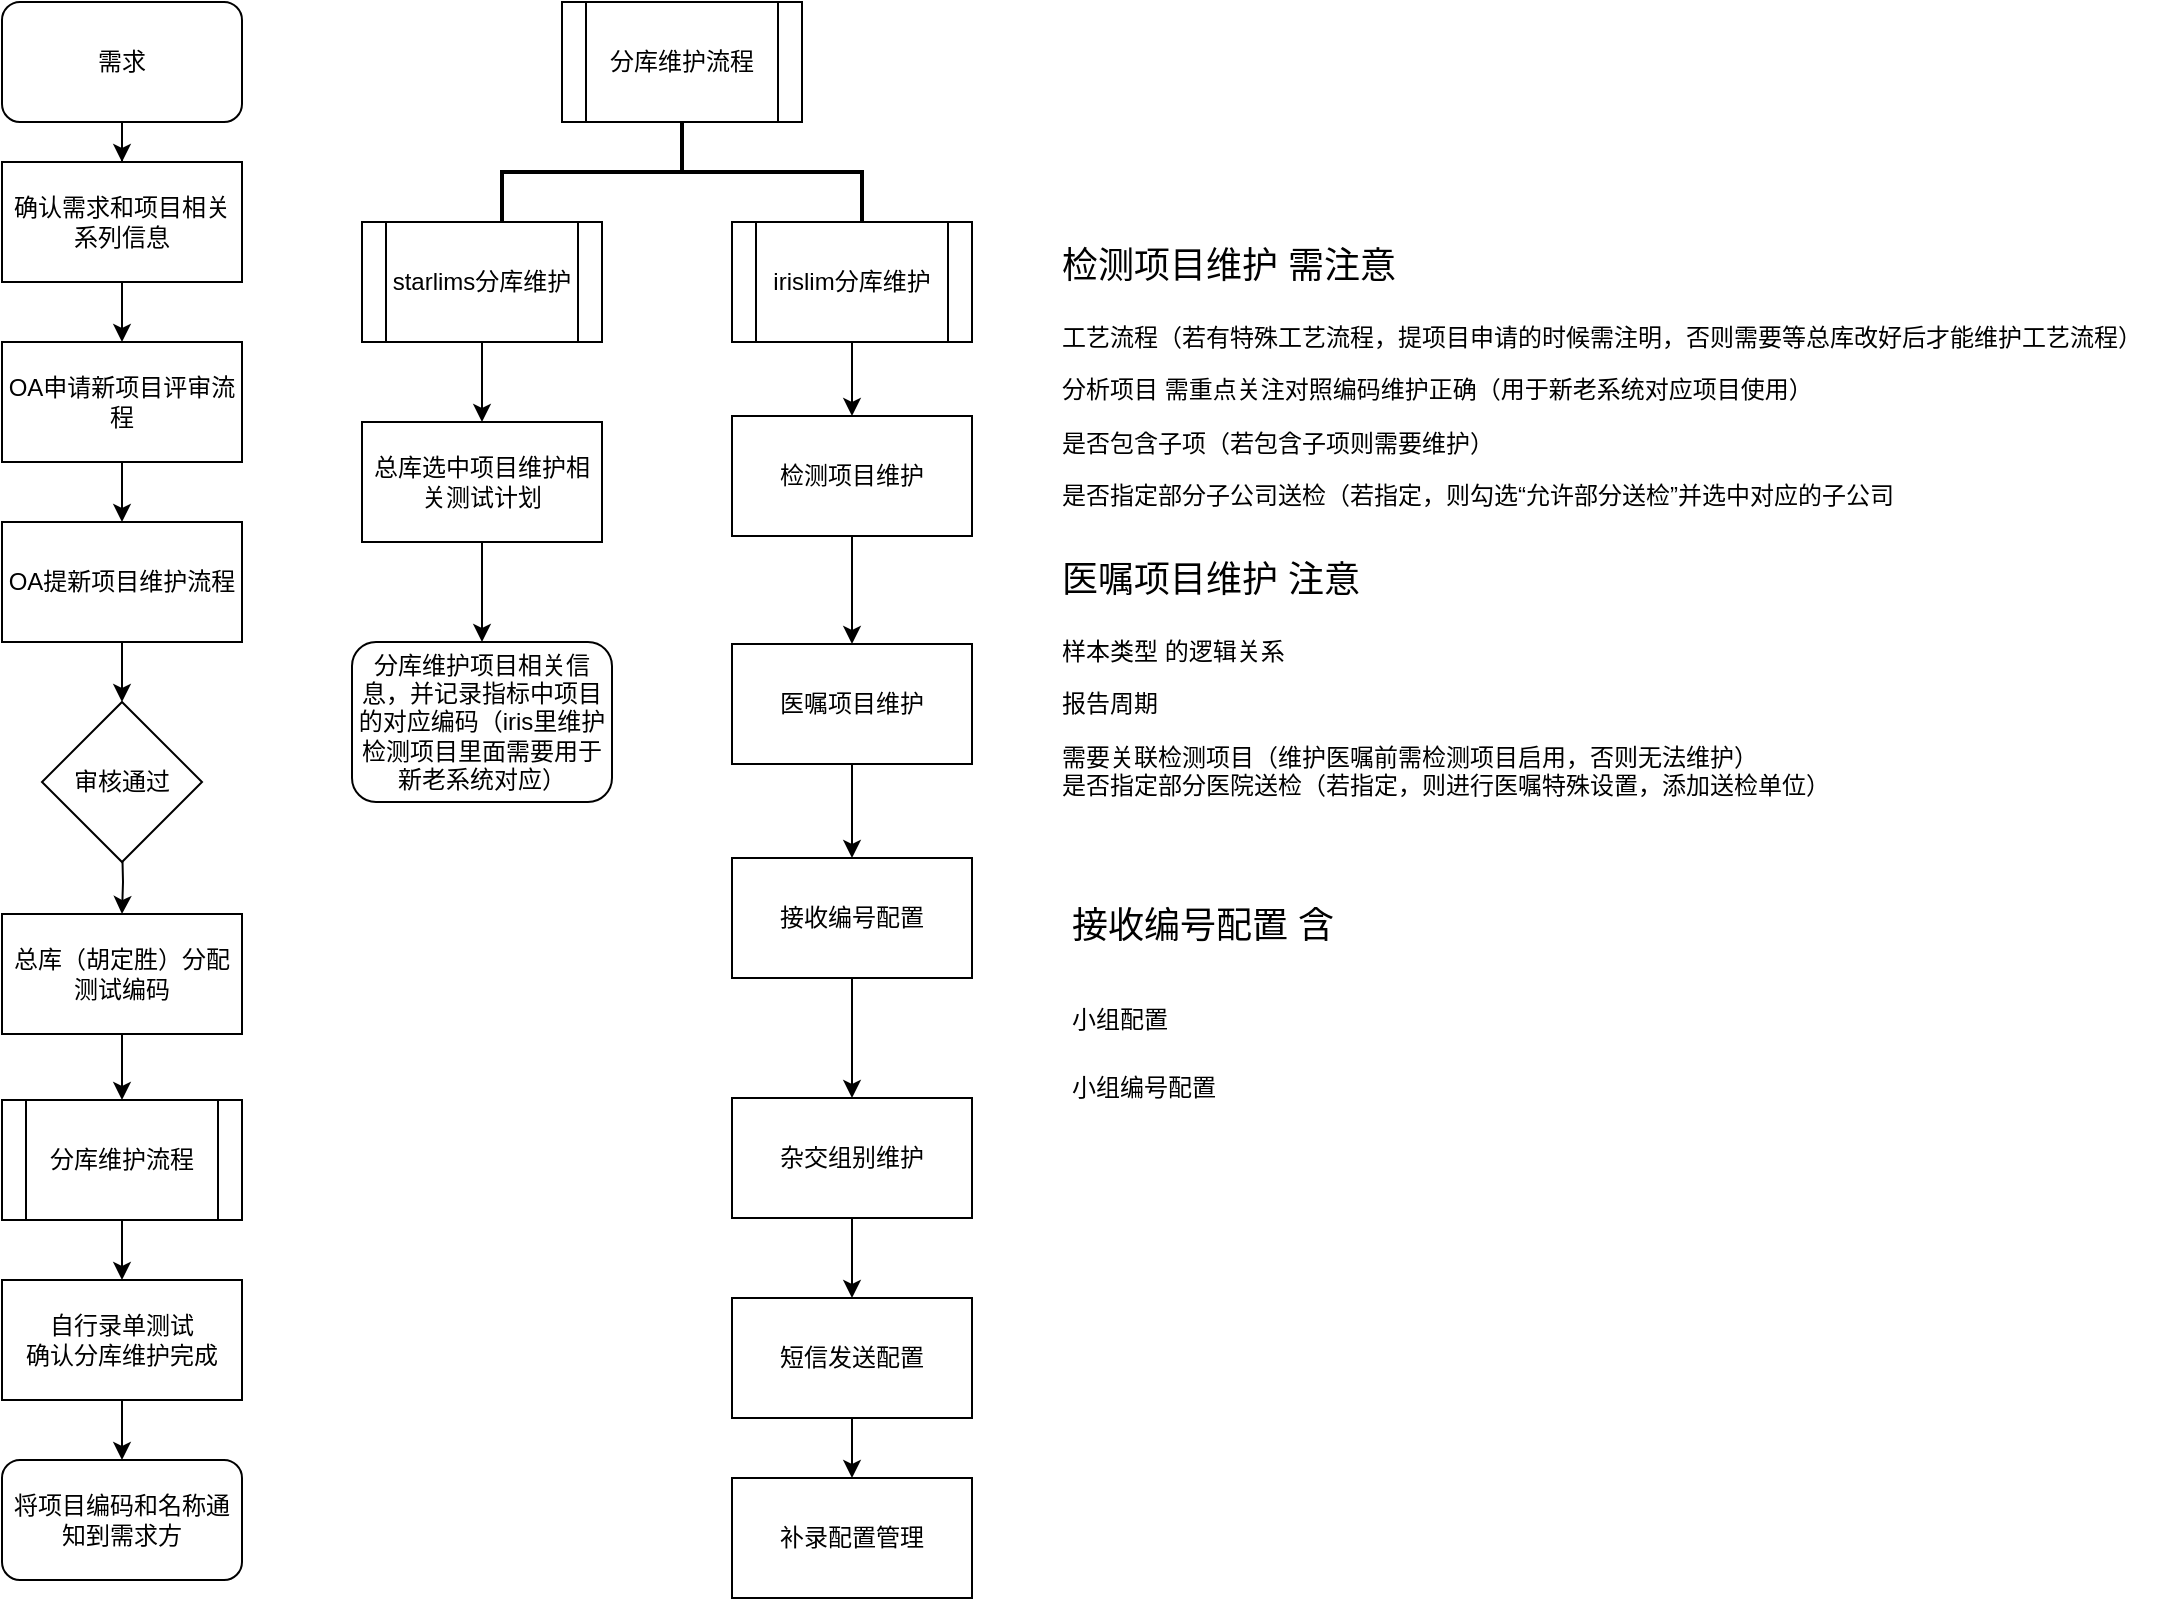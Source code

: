 <mxfile version="21.2.9" type="github">
  <diagram name="Page-1" id="8ce9d11a-91a2-4d17-14d8-a56ed91bf033">
    <mxGraphModel dx="2074" dy="1142" grid="1" gridSize="10" guides="1" tooltips="1" connect="1" arrows="1" fold="1" page="1" pageScale="1" pageWidth="1100" pageHeight="850" background="none" math="0" shadow="0">
      <root>
        <mxCell id="0" />
        <mxCell id="1" parent="0" />
        <mxCell id="kvP06SVsYaUnIYEFgwCU-11" style="edgeStyle=orthogonalEdgeStyle;rounded=0;orthogonalLoop=1;jettySize=auto;html=1;exitX=0.5;exitY=1;exitDx=0;exitDy=0;" edge="1" parent="1" source="kvP06SVsYaUnIYEFgwCU-1" target="kvP06SVsYaUnIYEFgwCU-4">
          <mxGeometry relative="1" as="geometry" />
        </mxCell>
        <mxCell id="kvP06SVsYaUnIYEFgwCU-1" value="需求" style="rounded=1;whiteSpace=wrap;html=1;" vertex="1" parent="1">
          <mxGeometry x="120" y="40" width="120" height="60" as="geometry" />
        </mxCell>
        <mxCell id="kvP06SVsYaUnIYEFgwCU-13" style="edgeStyle=orthogonalEdgeStyle;rounded=0;orthogonalLoop=1;jettySize=auto;html=1;exitX=0.5;exitY=1;exitDx=0;exitDy=0;" edge="1" parent="1" source="kvP06SVsYaUnIYEFgwCU-2" target="kvP06SVsYaUnIYEFgwCU-3">
          <mxGeometry relative="1" as="geometry" />
        </mxCell>
        <mxCell id="kvP06SVsYaUnIYEFgwCU-2" value="OA申请新项目评审流程" style="rounded=0;whiteSpace=wrap;html=1;" vertex="1" parent="1">
          <mxGeometry x="120" y="210" width="120" height="60" as="geometry" />
        </mxCell>
        <mxCell id="kvP06SVsYaUnIYEFgwCU-14" style="edgeStyle=orthogonalEdgeStyle;rounded=0;orthogonalLoop=1;jettySize=auto;html=1;exitX=0.5;exitY=1;exitDx=0;exitDy=0;" edge="1" parent="1" source="kvP06SVsYaUnIYEFgwCU-3" target="kvP06SVsYaUnIYEFgwCU-5">
          <mxGeometry relative="1" as="geometry" />
        </mxCell>
        <mxCell id="kvP06SVsYaUnIYEFgwCU-3" value="OA提新项目维护流程" style="rounded=0;whiteSpace=wrap;html=1;" vertex="1" parent="1">
          <mxGeometry x="120" y="300" width="120" height="60" as="geometry" />
        </mxCell>
        <mxCell id="kvP06SVsYaUnIYEFgwCU-12" style="edgeStyle=orthogonalEdgeStyle;rounded=0;orthogonalLoop=1;jettySize=auto;html=1;exitX=0.5;exitY=1;exitDx=0;exitDy=0;entryX=0.5;entryY=0;entryDx=0;entryDy=0;" edge="1" parent="1" source="kvP06SVsYaUnIYEFgwCU-4" target="kvP06SVsYaUnIYEFgwCU-2">
          <mxGeometry relative="1" as="geometry" />
        </mxCell>
        <mxCell id="kvP06SVsYaUnIYEFgwCU-4" value="确认需求和项目相关系列信息" style="rounded=0;whiteSpace=wrap;html=1;" vertex="1" parent="1">
          <mxGeometry x="120" y="120" width="120" height="60" as="geometry" />
        </mxCell>
        <mxCell id="kvP06SVsYaUnIYEFgwCU-15" style="edgeStyle=orthogonalEdgeStyle;rounded=0;orthogonalLoop=1;jettySize=auto;html=1;exitX=0.5;exitY=1;exitDx=0;exitDy=0;" edge="1" parent="1" target="kvP06SVsYaUnIYEFgwCU-6">
          <mxGeometry relative="1" as="geometry">
            <mxPoint x="180" y="459" as="sourcePoint" />
          </mxGeometry>
        </mxCell>
        <mxCell id="kvP06SVsYaUnIYEFgwCU-5" value="审核通过" style="rhombus;whiteSpace=wrap;html=1;" vertex="1" parent="1">
          <mxGeometry x="140" y="390" width="80" height="80" as="geometry" />
        </mxCell>
        <mxCell id="kvP06SVsYaUnIYEFgwCU-16" style="edgeStyle=orthogonalEdgeStyle;rounded=0;orthogonalLoop=1;jettySize=auto;html=1;exitX=0.5;exitY=1;exitDx=0;exitDy=0;" edge="1" parent="1" source="kvP06SVsYaUnIYEFgwCU-6" target="kvP06SVsYaUnIYEFgwCU-9">
          <mxGeometry relative="1" as="geometry" />
        </mxCell>
        <mxCell id="kvP06SVsYaUnIYEFgwCU-6" value="总库（胡定胜）分配测试编码" style="rounded=0;whiteSpace=wrap;html=1;" vertex="1" parent="1">
          <mxGeometry x="120" y="496" width="120" height="60" as="geometry" />
        </mxCell>
        <mxCell id="kvP06SVsYaUnIYEFgwCU-19" style="edgeStyle=orthogonalEdgeStyle;rounded=0;orthogonalLoop=1;jettySize=auto;html=1;exitX=0.5;exitY=1;exitDx=0;exitDy=0;entryX=0.5;entryY=0;entryDx=0;entryDy=0;" edge="1" parent="1" source="kvP06SVsYaUnIYEFgwCU-7" target="kvP06SVsYaUnIYEFgwCU-10">
          <mxGeometry relative="1" as="geometry" />
        </mxCell>
        <mxCell id="kvP06SVsYaUnIYEFgwCU-7" value="自行录单测试&lt;br&gt;确认分库维护完成" style="rounded=0;whiteSpace=wrap;html=1;" vertex="1" parent="1">
          <mxGeometry x="120" y="679" width="120" height="60" as="geometry" />
        </mxCell>
        <mxCell id="kvP06SVsYaUnIYEFgwCU-8" style="edgeStyle=orthogonalEdgeStyle;rounded=0;orthogonalLoop=1;jettySize=auto;html=1;exitX=0.5;exitY=1;exitDx=0;exitDy=0;" edge="1" parent="1" source="kvP06SVsYaUnIYEFgwCU-2" target="kvP06SVsYaUnIYEFgwCU-2">
          <mxGeometry relative="1" as="geometry" />
        </mxCell>
        <mxCell id="kvP06SVsYaUnIYEFgwCU-17" style="edgeStyle=orthogonalEdgeStyle;rounded=0;orthogonalLoop=1;jettySize=auto;html=1;exitX=0.5;exitY=1;exitDx=0;exitDy=0;" edge="1" parent="1" source="kvP06SVsYaUnIYEFgwCU-9" target="kvP06SVsYaUnIYEFgwCU-7">
          <mxGeometry relative="1" as="geometry" />
        </mxCell>
        <mxCell id="kvP06SVsYaUnIYEFgwCU-9" value="分库维护流程" style="shape=process;whiteSpace=wrap;html=1;backgroundOutline=1;" vertex="1" parent="1">
          <mxGeometry x="120" y="589" width="120" height="60" as="geometry" />
        </mxCell>
        <mxCell id="kvP06SVsYaUnIYEFgwCU-10" value="将项目编码和名称通知到需求方" style="rounded=1;whiteSpace=wrap;html=1;" vertex="1" parent="1">
          <mxGeometry x="120" y="769" width="120" height="60" as="geometry" />
        </mxCell>
        <mxCell id="kvP06SVsYaUnIYEFgwCU-20" value="分库维护流程" style="shape=process;whiteSpace=wrap;html=1;backgroundOutline=1;" vertex="1" parent="1">
          <mxGeometry x="400" y="40" width="120" height="60" as="geometry" />
        </mxCell>
        <mxCell id="kvP06SVsYaUnIYEFgwCU-41" style="edgeStyle=orthogonalEdgeStyle;rounded=0;orthogonalLoop=1;jettySize=auto;html=1;exitX=0.5;exitY=1;exitDx=0;exitDy=0;" edge="1" parent="1" source="kvP06SVsYaUnIYEFgwCU-22" target="kvP06SVsYaUnIYEFgwCU-23">
          <mxGeometry relative="1" as="geometry" />
        </mxCell>
        <mxCell id="kvP06SVsYaUnIYEFgwCU-22" value="检测项目维护" style="rounded=0;whiteSpace=wrap;html=1;" vertex="1" parent="1">
          <mxGeometry x="485" y="247" width="120" height="60" as="geometry" />
        </mxCell>
        <mxCell id="kvP06SVsYaUnIYEFgwCU-42" style="edgeStyle=orthogonalEdgeStyle;rounded=0;orthogonalLoop=1;jettySize=auto;html=1;exitX=0.5;exitY=1;exitDx=0;exitDy=0;" edge="1" parent="1" source="kvP06SVsYaUnIYEFgwCU-23" target="kvP06SVsYaUnIYEFgwCU-24">
          <mxGeometry relative="1" as="geometry" />
        </mxCell>
        <mxCell id="kvP06SVsYaUnIYEFgwCU-23" value="医嘱项目维护" style="rounded=0;whiteSpace=wrap;html=1;" vertex="1" parent="1">
          <mxGeometry x="485" y="361" width="120" height="60" as="geometry" />
        </mxCell>
        <mxCell id="kvP06SVsYaUnIYEFgwCU-43" style="edgeStyle=orthogonalEdgeStyle;rounded=0;orthogonalLoop=1;jettySize=auto;html=1;exitX=0.5;exitY=1;exitDx=0;exitDy=0;" edge="1" parent="1" source="kvP06SVsYaUnIYEFgwCU-24" target="kvP06SVsYaUnIYEFgwCU-25">
          <mxGeometry relative="1" as="geometry" />
        </mxCell>
        <mxCell id="kvP06SVsYaUnIYEFgwCU-24" value="接收编号配置" style="rounded=0;whiteSpace=wrap;html=1;" vertex="1" parent="1">
          <mxGeometry x="485" y="468" width="120" height="60" as="geometry" />
        </mxCell>
        <mxCell id="kvP06SVsYaUnIYEFgwCU-44" style="edgeStyle=orthogonalEdgeStyle;rounded=0;orthogonalLoop=1;jettySize=auto;html=1;exitX=0.5;exitY=1;exitDx=0;exitDy=0;" edge="1" parent="1" source="kvP06SVsYaUnIYEFgwCU-25" target="kvP06SVsYaUnIYEFgwCU-26">
          <mxGeometry relative="1" as="geometry" />
        </mxCell>
        <mxCell id="kvP06SVsYaUnIYEFgwCU-25" value="杂交组别维护" style="rounded=0;whiteSpace=wrap;html=1;" vertex="1" parent="1">
          <mxGeometry x="485" y="588" width="120" height="60" as="geometry" />
        </mxCell>
        <mxCell id="kvP06SVsYaUnIYEFgwCU-45" style="edgeStyle=orthogonalEdgeStyle;rounded=0;orthogonalLoop=1;jettySize=auto;html=1;exitX=0.5;exitY=1;exitDx=0;exitDy=0;entryX=0.5;entryY=0;entryDx=0;entryDy=0;" edge="1" parent="1" source="kvP06SVsYaUnIYEFgwCU-26" target="kvP06SVsYaUnIYEFgwCU-27">
          <mxGeometry relative="1" as="geometry" />
        </mxCell>
        <mxCell id="kvP06SVsYaUnIYEFgwCU-26" value="短信发送配置" style="rounded=0;whiteSpace=wrap;html=1;" vertex="1" parent="1">
          <mxGeometry x="485" y="688" width="120" height="60" as="geometry" />
        </mxCell>
        <mxCell id="kvP06SVsYaUnIYEFgwCU-27" value="补录配置管理" style="rounded=0;whiteSpace=wrap;html=1;" vertex="1" parent="1">
          <mxGeometry x="485" y="778" width="120" height="60" as="geometry" />
        </mxCell>
        <mxCell id="kvP06SVsYaUnIYEFgwCU-29" value="&lt;h1&gt;&lt;font style=&quot;font-size: 18px; font-weight: normal;&quot;&gt;检测项目维护 需注意&lt;/font&gt;&lt;/h1&gt;&lt;p&gt;工艺流程（若有特殊工艺流程，提项目申请的时候需注明，否则需要等总库改好后才能维护工艺流程）&lt;/p&gt;&lt;p&gt;分析项目 需重点关注对照编码维护正确（用于新老系统对应项目使用）&lt;/p&gt;&lt;p&gt;是否包含子项（若包含子项则需要维护）&lt;/p&gt;&lt;p&gt;是否指定部分子公司送检（若指定，则勾选“允许部分送检”并选中对应的子公司&lt;/p&gt;" style="text;html=1;strokeColor=none;fillColor=none;spacing=5;spacingTop=-20;whiteSpace=wrap;overflow=hidden;rounded=0;" vertex="1" parent="1">
          <mxGeometry x="645" y="150" width="560" height="150" as="geometry" />
        </mxCell>
        <mxCell id="kvP06SVsYaUnIYEFgwCU-30" value="&lt;h1&gt;&lt;font style=&quot;font-size: 18px; font-weight: normal;&quot;&gt;医嘱项目维护 注意&lt;/font&gt;&lt;/h1&gt;&lt;p&gt;样本类型 的逻辑关系&lt;/p&gt;&lt;p&gt;报告周期&lt;/p&gt;&lt;p&gt;需要关联检测项目（维护医嘱前需检测项目启用，否则无法维护）&lt;br&gt;是否指定部分医院送检（若指定，则进行医嘱特殊设置，添加送检单位）&lt;/p&gt;" style="text;html=1;strokeColor=none;fillColor=none;spacing=5;spacingTop=-20;whiteSpace=wrap;overflow=hidden;rounded=0;" vertex="1" parent="1">
          <mxGeometry x="645" y="307" width="480" height="140" as="geometry" />
        </mxCell>
        <mxCell id="kvP06SVsYaUnIYEFgwCU-31" value="" style="strokeWidth=2;html=1;shape=mxgraph.flowchart.annotation_2;align=left;labelPosition=right;pointerEvents=1;direction=south;" vertex="1" parent="1">
          <mxGeometry x="370" y="100" width="180" height="50" as="geometry" />
        </mxCell>
        <mxCell id="kvP06SVsYaUnIYEFgwCU-39" style="edgeStyle=orthogonalEdgeStyle;rounded=0;orthogonalLoop=1;jettySize=auto;html=1;exitX=0.5;exitY=1;exitDx=0;exitDy=0;" edge="1" parent="1" source="kvP06SVsYaUnIYEFgwCU-32" target="kvP06SVsYaUnIYEFgwCU-34">
          <mxGeometry relative="1" as="geometry" />
        </mxCell>
        <mxCell id="kvP06SVsYaUnIYEFgwCU-32" value="starlims分库维护" style="shape=process;whiteSpace=wrap;html=1;backgroundOutline=1;" vertex="1" parent="1">
          <mxGeometry x="300" y="150" width="120" height="60" as="geometry" />
        </mxCell>
        <mxCell id="kvP06SVsYaUnIYEFgwCU-46" style="edgeStyle=orthogonalEdgeStyle;rounded=0;orthogonalLoop=1;jettySize=auto;html=1;exitX=0.5;exitY=1;exitDx=0;exitDy=0;entryX=0.5;entryY=0;entryDx=0;entryDy=0;" edge="1" parent="1" source="kvP06SVsYaUnIYEFgwCU-33" target="kvP06SVsYaUnIYEFgwCU-22">
          <mxGeometry relative="1" as="geometry" />
        </mxCell>
        <mxCell id="kvP06SVsYaUnIYEFgwCU-33" value="irislim分库维护" style="shape=process;whiteSpace=wrap;html=1;backgroundOutline=1;" vertex="1" parent="1">
          <mxGeometry x="485" y="150" width="120" height="60" as="geometry" />
        </mxCell>
        <mxCell id="kvP06SVsYaUnIYEFgwCU-40" style="edgeStyle=orthogonalEdgeStyle;rounded=0;orthogonalLoop=1;jettySize=auto;html=1;exitX=0.5;exitY=1;exitDx=0;exitDy=0;" edge="1" parent="1" source="kvP06SVsYaUnIYEFgwCU-34" target="kvP06SVsYaUnIYEFgwCU-35">
          <mxGeometry relative="1" as="geometry" />
        </mxCell>
        <mxCell id="kvP06SVsYaUnIYEFgwCU-34" value="总库选中项目维护相关测试计划" style="rounded=0;whiteSpace=wrap;html=1;" vertex="1" parent="1">
          <mxGeometry x="300" y="250" width="120" height="60" as="geometry" />
        </mxCell>
        <mxCell id="kvP06SVsYaUnIYEFgwCU-35" value="分库维护项目相关信息，并记录指标中项目的对应编码（iris里维护检测项目里面需要用于新老系统对应）" style="rounded=1;whiteSpace=wrap;html=1;" vertex="1" parent="1">
          <mxGeometry x="295" y="360" width="130" height="80" as="geometry" />
        </mxCell>
        <mxCell id="kvP06SVsYaUnIYEFgwCU-38" value="&lt;h1&gt;&lt;font style=&quot;font-size: 18px; font-weight: normal;&quot;&gt;接收编号配置 含&lt;/font&gt;&lt;/h1&gt;&lt;h1&gt;&lt;font style=&quot;font-size: 12px; font-weight: normal;&quot;&gt;小组配置&lt;/font&gt;&lt;/h1&gt;&lt;p&gt;小组编号配置&lt;/p&gt;" style="text;html=1;strokeColor=none;fillColor=none;spacing=5;spacingTop=-20;whiteSpace=wrap;overflow=hidden;rounded=0;" vertex="1" parent="1">
          <mxGeometry x="650" y="480" width="360" height="120" as="geometry" />
        </mxCell>
      </root>
    </mxGraphModel>
  </diagram>
</mxfile>
